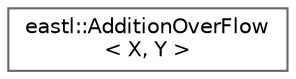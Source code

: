 digraph "类继承关系图"
{
 // LATEX_PDF_SIZE
  bgcolor="transparent";
  edge [fontname=Helvetica,fontsize=10,labelfontname=Helvetica,labelfontsize=10];
  node [fontname=Helvetica,fontsize=10,shape=box,height=0.2,width=0.4];
  rankdir="LR";
  Node0 [id="Node000000",label="eastl::AdditionOverFlow\l\< X, Y \>",height=0.2,width=0.4,color="grey40", fillcolor="white", style="filled",URL="$structeastl_1_1_addition_over_flow.html",tooltip=" "];
}

